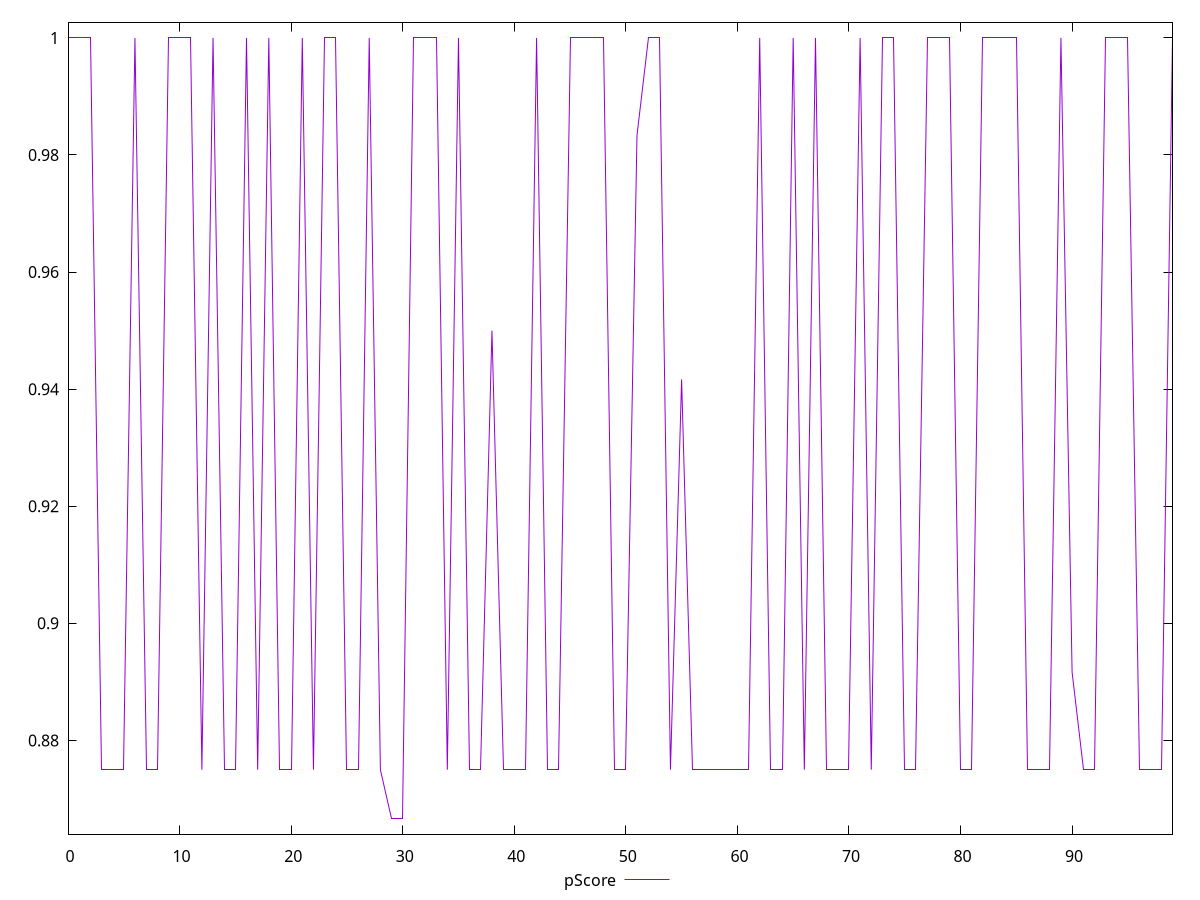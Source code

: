reset

$pScore <<EOF
0 1
1 1
2 1
3 0.875
4 0.875
5 0.875
6 1
7 0.875
8 0.875
9 1
10 1
11 1
12 0.875
13 1
14 0.875
15 0.875
16 1
17 0.875
18 1
19 0.875
20 0.875
21 1
22 0.875
23 1
24 1
25 0.875
26 0.875
27 1
28 0.875
29 0.8666666666666667
30 0.8666666666666667
31 1
32 1
33 1
34 0.875
35 1
36 0.875
37 0.875
38 0.95
39 0.875
40 0.875
41 0.875
42 1
43 0.875
44 0.875
45 1
46 1
47 1
48 1
49 0.875
50 0.875
51 0.9833333333333333
52 1
53 1
54 0.875
55 0.9416666666666667
56 0.875
57 0.875
58 0.875
59 0.875
60 0.875
61 0.875
62 1
63 0.875
64 0.875
65 1
66 0.875
67 1
68 0.875
69 0.875
70 0.875
71 1
72 0.875
73 1
74 1
75 0.875
76 0.875
77 1
78 1
79 1
80 0.875
81 0.875
82 1
83 1
84 1
85 1
86 0.875
87 0.875
88 0.875
89 1
90 0.8916666666666666
91 0.875
92 0.875
93 1
94 1
95 1
96 0.875
97 0.875
98 0.875
99 1
EOF

set key outside below
set xrange [0:99]
set yrange [0.864:1.0026666666666666]
set trange [0.864:1.0026666666666666]
set terminal svg size 640, 500 enhanced background rgb 'white'
set output "report_00015_2021-02-09T16-11-33.973Z/unminified-javascript/samples/pages+cached+noadtech+nomedia+nocss/pScore/values.svg"

plot $pScore title "pScore" with line

reset
